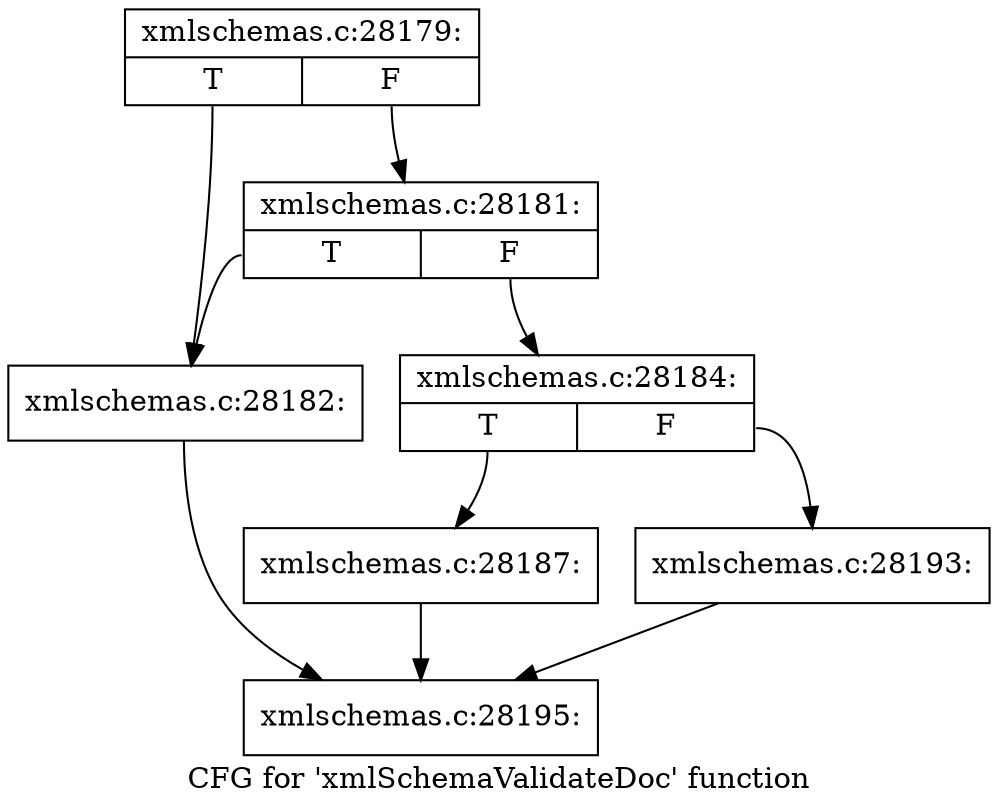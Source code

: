 digraph "CFG for 'xmlSchemaValidateDoc' function" {
	label="CFG for 'xmlSchemaValidateDoc' function";

	Node0x4aa6240 [shape=record,label="{xmlschemas.c:28179:|{<s0>T|<s1>F}}"];
	Node0x4aa6240:s0 -> Node0x4aa5ea0;
	Node0x4aa6240:s1 -> Node0x4aa5f40;
	Node0x4aa5f40 [shape=record,label="{xmlschemas.c:28181:|{<s0>T|<s1>F}}"];
	Node0x4aa5f40:s0 -> Node0x4aa5ea0;
	Node0x4aa5f40:s1 -> Node0x4aa5ef0;
	Node0x4aa5ea0 [shape=record,label="{xmlschemas.c:28182:}"];
	Node0x4aa5ea0 -> Node0x4aa8540;
	Node0x4aa5ef0 [shape=record,label="{xmlschemas.c:28184:|{<s0>T|<s1>F}}"];
	Node0x4aa5ef0:s0 -> Node0x4aa9d80;
	Node0x4aa5ef0:s1 -> Node0x4aaa210;
	Node0x4aa9d80 [shape=record,label="{xmlschemas.c:28187:}"];
	Node0x4aa9d80 -> Node0x4aa8540;
	Node0x4aaa210 [shape=record,label="{xmlschemas.c:28193:}"];
	Node0x4aaa210 -> Node0x4aa8540;
	Node0x4aa8540 [shape=record,label="{xmlschemas.c:28195:}"];
}
